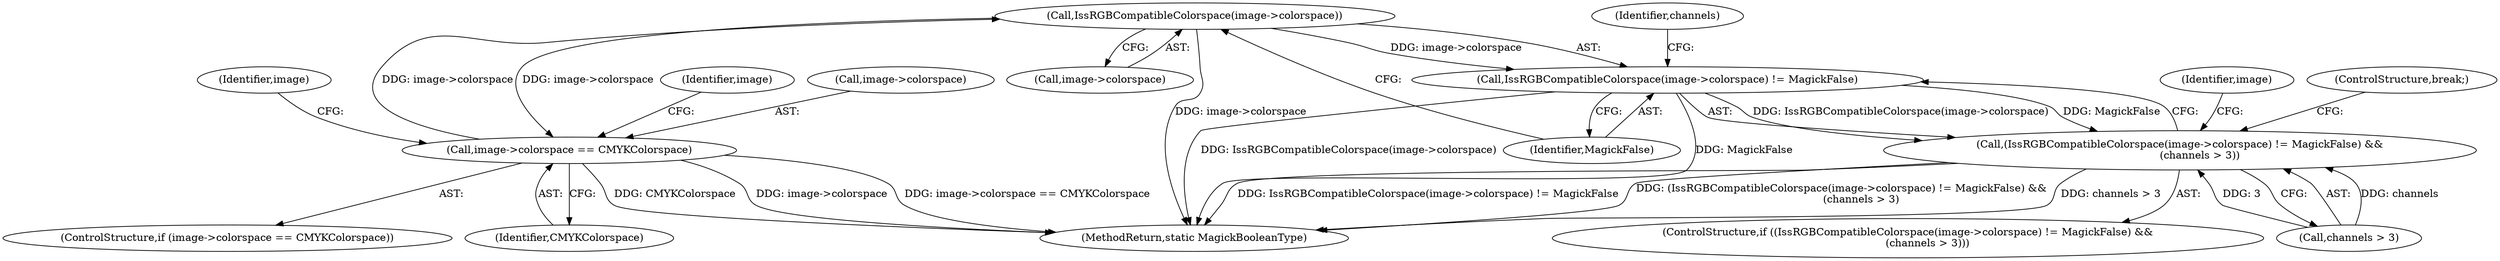 digraph "0_ImageMagick_e14fd0a2801f73bdc123baf4fbab97dec55919eb@pointer" {
"1000381" [label="(Call,IssRGBCompatibleColorspace(image->colorspace))"];
"1000355" [label="(Call,image->colorspace == CMYKColorspace)"];
"1000381" [label="(Call,IssRGBCompatibleColorspace(image->colorspace))"];
"1000380" [label="(Call,IssRGBCompatibleColorspace(image->colorspace) != MagickFalse)"];
"1000379" [label="(Call,(IssRGBCompatibleColorspace(image->colorspace) != MagickFalse) &&\n            (channels > 3))"];
"1000368" [label="(Identifier,image)"];
"1000361" [label="(Identifier,image)"];
"1000385" [label="(Identifier,MagickFalse)"];
"1000380" [label="(Call,IssRGBCompatibleColorspace(image->colorspace) != MagickFalse)"];
"1000381" [label="(Call,IssRGBCompatibleColorspace(image->colorspace))"];
"1000354" [label="(ControlStructure,if (image->colorspace == CMYKColorspace))"];
"1000382" [label="(Call,image->colorspace)"];
"1000355" [label="(Call,image->colorspace == CMYKColorspace)"];
"1000359" [label="(Identifier,CMYKColorspace)"];
"1000378" [label="(ControlStructure,if ((IssRGBCompatibleColorspace(image->colorspace) != MagickFalse) &&\n            (channels > 3)))"];
"1000356" [label="(Call,image->colorspace)"];
"1000386" [label="(Call,channels > 3)"];
"1000387" [label="(Identifier,channels)"];
"1000393" [label="(Identifier,image)"];
"1000379" [label="(Call,(IssRGBCompatibleColorspace(image->colorspace) != MagickFalse) &&\n            (channels > 3))"];
"1000389" [label="(ControlStructure,break;)"];
"1000411" [label="(MethodReturn,static MagickBooleanType)"];
"1000381" -> "1000380"  [label="AST: "];
"1000381" -> "1000382"  [label="CFG: "];
"1000382" -> "1000381"  [label="AST: "];
"1000385" -> "1000381"  [label="CFG: "];
"1000381" -> "1000411"  [label="DDG: image->colorspace"];
"1000381" -> "1000355"  [label="DDG: image->colorspace"];
"1000381" -> "1000380"  [label="DDG: image->colorspace"];
"1000355" -> "1000381"  [label="DDG: image->colorspace"];
"1000355" -> "1000354"  [label="AST: "];
"1000355" -> "1000359"  [label="CFG: "];
"1000356" -> "1000355"  [label="AST: "];
"1000359" -> "1000355"  [label="AST: "];
"1000361" -> "1000355"  [label="CFG: "];
"1000368" -> "1000355"  [label="CFG: "];
"1000355" -> "1000411"  [label="DDG: image->colorspace"];
"1000355" -> "1000411"  [label="DDG: image->colorspace == CMYKColorspace"];
"1000355" -> "1000411"  [label="DDG: CMYKColorspace"];
"1000380" -> "1000379"  [label="AST: "];
"1000380" -> "1000385"  [label="CFG: "];
"1000385" -> "1000380"  [label="AST: "];
"1000387" -> "1000380"  [label="CFG: "];
"1000379" -> "1000380"  [label="CFG: "];
"1000380" -> "1000411"  [label="DDG: IssRGBCompatibleColorspace(image->colorspace)"];
"1000380" -> "1000411"  [label="DDG: MagickFalse"];
"1000380" -> "1000379"  [label="DDG: IssRGBCompatibleColorspace(image->colorspace)"];
"1000380" -> "1000379"  [label="DDG: MagickFalse"];
"1000379" -> "1000378"  [label="AST: "];
"1000379" -> "1000386"  [label="CFG: "];
"1000386" -> "1000379"  [label="AST: "];
"1000389" -> "1000379"  [label="CFG: "];
"1000393" -> "1000379"  [label="CFG: "];
"1000379" -> "1000411"  [label="DDG: IssRGBCompatibleColorspace(image->colorspace) != MagickFalse"];
"1000379" -> "1000411"  [label="DDG: (IssRGBCompatibleColorspace(image->colorspace) != MagickFalse) &&\n            (channels > 3)"];
"1000379" -> "1000411"  [label="DDG: channels > 3"];
"1000386" -> "1000379"  [label="DDG: channels"];
"1000386" -> "1000379"  [label="DDG: 3"];
}
